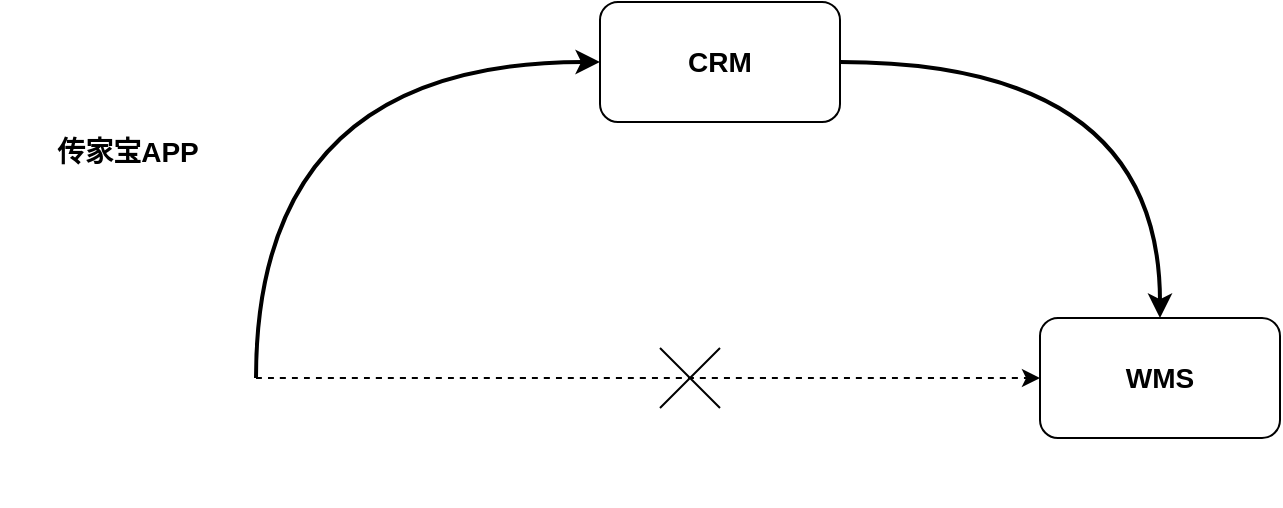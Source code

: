 <mxfile version="13.8.8" type="github"><diagram id="4M6cvf-wNQGp04bEgHVv" name="Page-1"><mxGraphModel dx="913" dy="520" grid="1" gridSize="10" guides="1" tooltips="1" connect="1" arrows="1" fold="1" page="1" pageScale="1" pageWidth="827" pageHeight="1169" math="0" shadow="0"><root><mxCell id="0"/><mxCell id="1" parent="0"/><mxCell id="v3LSID4Q7Y9ywk__LUuI-16" style="edgeStyle=orthogonalEdgeStyle;orthogonalLoop=1;jettySize=auto;html=1;exitX=1;exitY=0.5;exitDx=0;exitDy=0;curved=1;dashed=1;" edge="1" parent="1" source="v3LSID4Q7Y9ywk__LUuI-2" target="v3LSID4Q7Y9ywk__LUuI-3"><mxGeometry relative="1" as="geometry"/></mxCell><mxCell id="v3LSID4Q7Y9ywk__LUuI-18" style="edgeStyle=orthogonalEdgeStyle;curved=1;orthogonalLoop=1;jettySize=auto;html=1;exitX=1;exitY=0.5;exitDx=0;exitDy=0;entryX=0;entryY=0.5;entryDx=0;entryDy=0;strokeWidth=2;" edge="1" parent="1" source="v3LSID4Q7Y9ywk__LUuI-2" target="v3LSID4Q7Y9ywk__LUuI-8"><mxGeometry relative="1" as="geometry"><Array as="points"><mxPoint x="168" y="100"/></Array></mxGeometry></mxCell><mxCell id="v3LSID4Q7Y9ywk__LUuI-2" value="" style="shape=image;html=1;verticalAlign=top;verticalLabelPosition=bottom;labelBackgroundColor=#ffffff;imageAspect=0;aspect=fixed;image=https://cdn2.iconfinder.com/data/icons/it-technology/70/phoneidk-128.png" vertex="1" parent="1"><mxGeometry x="40" y="194" width="128" height="128" as="geometry"/></mxCell><mxCell id="v3LSID4Q7Y9ywk__LUuI-3" value="&lt;font style=&quot;font-size: 14px&quot;&gt;&lt;b&gt;WMS&lt;/b&gt;&lt;/font&gt;" style="rounded=1;whiteSpace=wrap;html=1;" vertex="1" parent="1"><mxGeometry x="560" y="228" width="120" height="60" as="geometry"/></mxCell><mxCell id="v3LSID4Q7Y9ywk__LUuI-4" value="&lt;font style=&quot;font-size: 14px&quot;&gt;&lt;b&gt;传家宝APP&lt;/b&gt;&lt;/font&gt;" style="text;html=1;strokeColor=none;fillColor=none;align=center;verticalAlign=middle;whiteSpace=wrap;rounded=0;" vertex="1" parent="1"><mxGeometry x="51" y="130" width="106" height="30" as="geometry"/></mxCell><mxCell id="v3LSID4Q7Y9ywk__LUuI-17" style="edgeStyle=orthogonalEdgeStyle;curved=1;orthogonalLoop=1;jettySize=auto;html=1;exitX=1;exitY=0.5;exitDx=0;exitDy=0;entryX=0.5;entryY=0;entryDx=0;entryDy=0;strokeWidth=2;" edge="1" parent="1" source="v3LSID4Q7Y9ywk__LUuI-8" target="v3LSID4Q7Y9ywk__LUuI-3"><mxGeometry relative="1" as="geometry"/></mxCell><mxCell id="v3LSID4Q7Y9ywk__LUuI-8" value="&lt;font style=&quot;font-size: 14px&quot;&gt;&lt;b&gt;CRM&lt;/b&gt;&lt;/font&gt;" style="rounded=1;whiteSpace=wrap;html=1;" vertex="1" parent="1"><mxGeometry x="340" y="70" width="120" height="60" as="geometry"/></mxCell><mxCell id="v3LSID4Q7Y9ywk__LUuI-19" value="" style="shape=umlDestroy;" vertex="1" parent="1"><mxGeometry x="370" y="243" width="30" height="30" as="geometry"/></mxCell></root></mxGraphModel></diagram></mxfile>